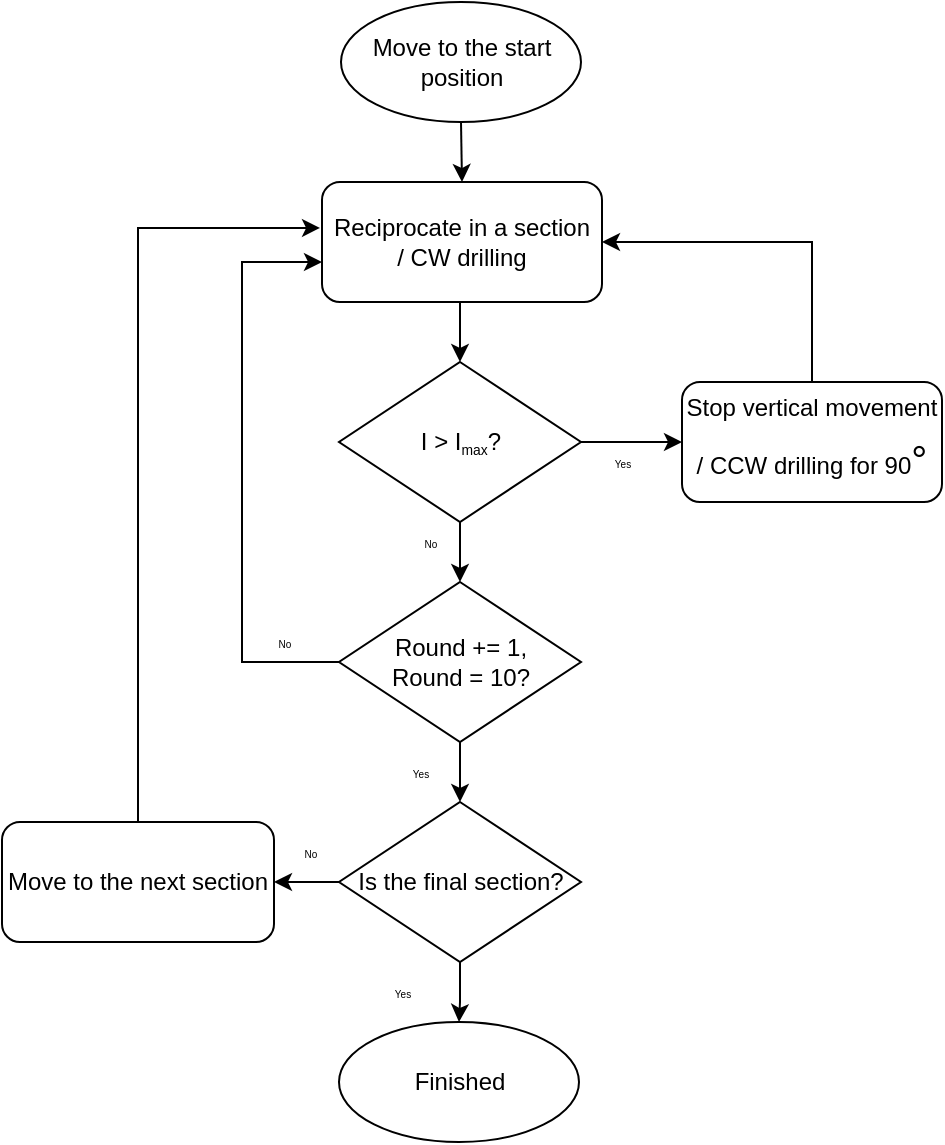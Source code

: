<mxfile version="14.7.0" type="device"><diagram id="LLNLZOqZNkIcSVJv-2Ur" name="Page-1"><mxGraphModel dx="1422" dy="762" grid="1" gridSize="10" guides="1" tooltips="1" connect="1" arrows="1" fold="1" page="1" pageScale="1" pageWidth="827" pageHeight="1169" math="0" shadow="0"><root><mxCell id="0"/><mxCell id="1" parent="0"/><mxCell id="9Bp5dA9JOHonu3idfrKO-11" style="edgeStyle=orthogonalEdgeStyle;rounded=0;orthogonalLoop=1;jettySize=auto;html=1;exitX=0.5;exitY=1;exitDx=0;exitDy=0;entryX=0.5;entryY=0;entryDx=0;entryDy=0;fontSize=5;" edge="1" parent="1" source="9Bp5dA9JOHonu3idfrKO-1" target="9Bp5dA9JOHonu3idfrKO-5"><mxGeometry relative="1" as="geometry"/></mxCell><mxCell id="9Bp5dA9JOHonu3idfrKO-1" value="Reciprocate in a section&lt;br&gt;/ CW drilling" style="rounded=1;whiteSpace=wrap;html=1;" vertex="1" parent="1"><mxGeometry x="340" y="360" width="140" height="60" as="geometry"/></mxCell><mxCell id="9Bp5dA9JOHonu3idfrKO-8" style="edgeStyle=orthogonalEdgeStyle;rounded=0;orthogonalLoop=1;jettySize=auto;html=1;exitX=0.5;exitY=1;exitDx=0;exitDy=0;entryX=0.5;entryY=0;entryDx=0;entryDy=0;fontSize=5;" edge="1" parent="1" source="9Bp5dA9JOHonu3idfrKO-9" target="9Bp5dA9JOHonu3idfrKO-1"><mxGeometry relative="1" as="geometry"><mxPoint x="410" y="320" as="sourcePoint"/></mxGeometry></mxCell><mxCell id="9Bp5dA9JOHonu3idfrKO-13" style="edgeStyle=orthogonalEdgeStyle;rounded=0;orthogonalLoop=1;jettySize=auto;html=1;exitX=0.5;exitY=1;exitDx=0;exitDy=0;entryX=0.5;entryY=0;entryDx=0;entryDy=0;fontSize=5;" edge="1" parent="1" source="9Bp5dA9JOHonu3idfrKO-5" target="9Bp5dA9JOHonu3idfrKO-12"><mxGeometry relative="1" as="geometry"/></mxCell><mxCell id="9Bp5dA9JOHonu3idfrKO-16" style="edgeStyle=orthogonalEdgeStyle;rounded=0;orthogonalLoop=1;jettySize=auto;html=1;exitX=1;exitY=0.5;exitDx=0;exitDy=0;entryX=0;entryY=0.5;entryDx=0;entryDy=0;fontSize=5;" edge="1" parent="1" source="9Bp5dA9JOHonu3idfrKO-5" target="9Bp5dA9JOHonu3idfrKO-15"><mxGeometry relative="1" as="geometry"/></mxCell><mxCell id="9Bp5dA9JOHonu3idfrKO-5" value="I &amp;gt; I&lt;span style=&quot;font-size: 8.333px&quot;&gt;&lt;sub&gt;max&lt;/sub&gt;&lt;/span&gt;?" style="rhombus;whiteSpace=wrap;html=1;" vertex="1" parent="1"><mxGeometry x="348.5" y="450" width="121" height="80" as="geometry"/></mxCell><mxCell id="9Bp5dA9JOHonu3idfrKO-9" value="&lt;span style=&quot;font-size: 12px&quot;&gt;Move to the start position&lt;/span&gt;" style="ellipse;whiteSpace=wrap;html=1;fontSize=5;" vertex="1" parent="1"><mxGeometry x="349.5" y="270" width="120" height="60" as="geometry"/></mxCell><mxCell id="9Bp5dA9JOHonu3idfrKO-19" style="edgeStyle=orthogonalEdgeStyle;rounded=0;orthogonalLoop=1;jettySize=auto;html=1;fontSize=5;" edge="1" parent="1" source="9Bp5dA9JOHonu3idfrKO-12"><mxGeometry relative="1" as="geometry"><mxPoint x="340" y="400" as="targetPoint"/><Array as="points"><mxPoint x="300" y="600"/><mxPoint x="300" y="400"/><mxPoint x="340" y="400"/></Array></mxGeometry></mxCell><mxCell id="9Bp5dA9JOHonu3idfrKO-23" style="edgeStyle=orthogonalEdgeStyle;rounded=0;orthogonalLoop=1;jettySize=auto;html=1;exitX=0.5;exitY=1;exitDx=0;exitDy=0;entryX=0.5;entryY=0;entryDx=0;entryDy=0;fontSize=5;" edge="1" parent="1" source="9Bp5dA9JOHonu3idfrKO-12" target="9Bp5dA9JOHonu3idfrKO-22"><mxGeometry relative="1" as="geometry"/></mxCell><mxCell id="9Bp5dA9JOHonu3idfrKO-12" value="Round += 1,&lt;br&gt;Round = 10?" style="rhombus;whiteSpace=wrap;html=1;" vertex="1" parent="1"><mxGeometry x="348.5" y="560" width="121" height="80" as="geometry"/></mxCell><mxCell id="9Bp5dA9JOHonu3idfrKO-14" value="No" style="text;html=1;align=center;verticalAlign=middle;resizable=0;points=[];autosize=1;strokeColor=none;fontSize=5;" vertex="1" parent="1"><mxGeometry x="379" y="535" width="30" height="10" as="geometry"/></mxCell><mxCell id="9Bp5dA9JOHonu3idfrKO-18" style="edgeStyle=orthogonalEdgeStyle;rounded=0;orthogonalLoop=1;jettySize=auto;html=1;exitX=0.5;exitY=0;exitDx=0;exitDy=0;entryX=1;entryY=0.5;entryDx=0;entryDy=0;fontSize=5;" edge="1" parent="1" source="9Bp5dA9JOHonu3idfrKO-15" target="9Bp5dA9JOHonu3idfrKO-1"><mxGeometry relative="1" as="geometry"/></mxCell><mxCell id="9Bp5dA9JOHonu3idfrKO-15" value="Stop vertical movement&lt;br&gt;/ CCW drilling for 90&lt;a href=&quot;https://www.degreesymbol.net/&quot; style=&quot;outline: 0px ; font-family: &amp;#34;arial&amp;#34; , sans-serif ; font-size: small ; text-align: left ; background-color: rgb(255 , 255 , 255)&quot;&gt;&lt;h3 class=&quot;LC20lb DKV0Md&quot; style=&quot;font-size: 20px ; font-weight: normal ; margin: 0px 0px 3px ; padding: 5px 0px 0px ; display: inline-block ; line-height: 1.3&quot;&gt;&lt;font color=&quot;#000000&quot;&gt;°&lt;/font&gt;&lt;/h3&gt;&lt;/a&gt;" style="rounded=1;whiteSpace=wrap;html=1;" vertex="1" parent="1"><mxGeometry x="520" y="460" width="130" height="60" as="geometry"/></mxCell><mxCell id="9Bp5dA9JOHonu3idfrKO-31" style="edgeStyle=orthogonalEdgeStyle;rounded=0;orthogonalLoop=1;jettySize=auto;html=1;exitX=0.5;exitY=0;exitDx=0;exitDy=0;entryX=-0.007;entryY=0.383;entryDx=0;entryDy=0;entryPerimeter=0;fontSize=5;" edge="1" parent="1" source="9Bp5dA9JOHonu3idfrKO-20" target="9Bp5dA9JOHonu3idfrKO-1"><mxGeometry relative="1" as="geometry"/></mxCell><mxCell id="9Bp5dA9JOHonu3idfrKO-20" value="Move to the next section" style="rounded=1;whiteSpace=wrap;html=1;" vertex="1" parent="1"><mxGeometry x="180" y="680" width="136" height="60" as="geometry"/></mxCell><mxCell id="9Bp5dA9JOHonu3idfrKO-32" style="edgeStyle=orthogonalEdgeStyle;rounded=0;orthogonalLoop=1;jettySize=auto;html=1;exitX=0;exitY=0.5;exitDx=0;exitDy=0;entryX=1;entryY=0.5;entryDx=0;entryDy=0;fontSize=5;" edge="1" parent="1" source="9Bp5dA9JOHonu3idfrKO-22" target="9Bp5dA9JOHonu3idfrKO-20"><mxGeometry relative="1" as="geometry"/></mxCell><mxCell id="9Bp5dA9JOHonu3idfrKO-35" style="edgeStyle=orthogonalEdgeStyle;rounded=0;orthogonalLoop=1;jettySize=auto;html=1;exitX=0.5;exitY=1;exitDx=0;exitDy=0;fontSize=5;" edge="1" parent="1" source="9Bp5dA9JOHonu3idfrKO-22" target="9Bp5dA9JOHonu3idfrKO-33"><mxGeometry relative="1" as="geometry"/></mxCell><mxCell id="9Bp5dA9JOHonu3idfrKO-22" value="Is the final section?" style="rhombus;whiteSpace=wrap;html=1;" vertex="1" parent="1"><mxGeometry x="348.5" y="670" width="121" height="80" as="geometry"/></mxCell><mxCell id="9Bp5dA9JOHonu3idfrKO-24" value="Yes" style="text;html=1;align=center;verticalAlign=middle;resizable=0;points=[];autosize=1;strokeColor=none;fontSize=5;" vertex="1" parent="1"><mxGeometry x="469.5" y="495" width="40" height="10" as="geometry"/></mxCell><mxCell id="9Bp5dA9JOHonu3idfrKO-25" value="Yes" style="text;html=1;align=center;verticalAlign=middle;resizable=0;points=[];autosize=1;strokeColor=none;fontSize=5;" vertex="1" parent="1"><mxGeometry x="369" y="650" width="40" height="10" as="geometry"/></mxCell><mxCell id="9Bp5dA9JOHonu3idfrKO-26" value="Yes" style="text;html=1;align=center;verticalAlign=middle;resizable=0;points=[];autosize=1;strokeColor=none;fontSize=5;" vertex="1" parent="1"><mxGeometry x="360" y="760" width="40" height="10" as="geometry"/></mxCell><mxCell id="9Bp5dA9JOHonu3idfrKO-28" value="No" style="text;html=1;align=center;verticalAlign=middle;resizable=0;points=[];autosize=1;strokeColor=none;fontSize=5;" vertex="1" parent="1"><mxGeometry x="306" y="585" width="30" height="10" as="geometry"/></mxCell><mxCell id="9Bp5dA9JOHonu3idfrKO-33" value="&lt;span style=&quot;font-size: 12px&quot;&gt;Finished&lt;/span&gt;" style="ellipse;whiteSpace=wrap;html=1;fontSize=5;" vertex="1" parent="1"><mxGeometry x="348.5" y="780" width="120" height="60" as="geometry"/></mxCell><mxCell id="9Bp5dA9JOHonu3idfrKO-36" value="No" style="text;html=1;align=center;verticalAlign=middle;resizable=0;points=[];autosize=1;strokeColor=none;fontSize=5;" vertex="1" parent="1"><mxGeometry x="318.5" y="690" width="30" height="10" as="geometry"/></mxCell></root></mxGraphModel></diagram></mxfile>